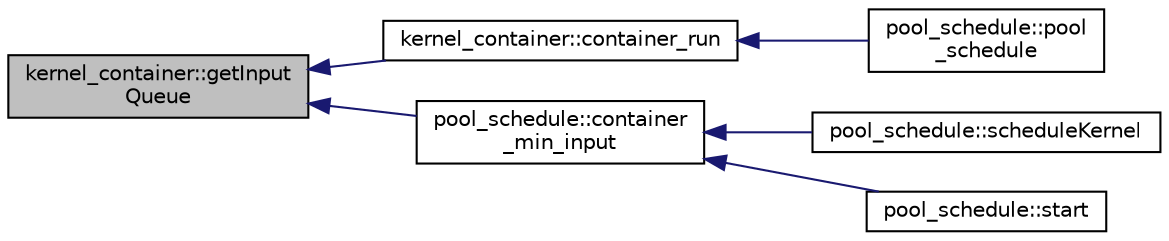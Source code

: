 digraph "kernel_container::getInputQueue"
{
 // INTERACTIVE_SVG=YES
  bgcolor="transparent";
  edge [fontname="Helvetica",fontsize="10",labelfontname="Helvetica",labelfontsize="10"];
  node [fontname="Helvetica",fontsize="10",shape=record];
  rankdir="LR";
  Node1 [label="kernel_container::getInput\lQueue",height=0.2,width=0.4,color="black", fillcolor="grey75", style="filled", fontcolor="black"];
  Node1 -> Node2 [dir="back",color="midnightblue",fontsize="10",style="solid",fontname="Helvetica"];
  Node2 [label="kernel_container::container_run",height=0.2,width=0.4,color="black",URL="$classkernel__container.html#a89f9b11119d9ab0e8c64215bf50856f0"];
  Node2 -> Node3 [dir="back",color="midnightblue",fontsize="10",style="solid",fontname="Helvetica"];
  Node3 [label="pool_schedule::pool\l_schedule",height=0.2,width=0.4,color="black",URL="$classpool__schedule.html#a11da62ac9c7b4ea203198ac3bb7babb4"];
  Node1 -> Node4 [dir="back",color="midnightblue",fontsize="10",style="solid",fontname="Helvetica"];
  Node4 [label="pool_schedule::container\l_min_input",height=0.2,width=0.4,color="black",URL="$classpool__schedule.html#a962f811570635fb9a9ec13c1bbcf2923"];
  Node4 -> Node5 [dir="back",color="midnightblue",fontsize="10",style="solid",fontname="Helvetica"];
  Node5 [label="pool_schedule::scheduleKernel",height=0.2,width=0.4,color="black",URL="$classpool__schedule.html#aa5ec97e860a94aa17f33a0562fe942ce"];
  Node4 -> Node6 [dir="back",color="midnightblue",fontsize="10",style="solid",fontname="Helvetica"];
  Node6 [label="pool_schedule::start",height=0.2,width=0.4,color="black",URL="$classpool__schedule.html#ab67558a44404e42ba032f799c0f424a7"];
}
